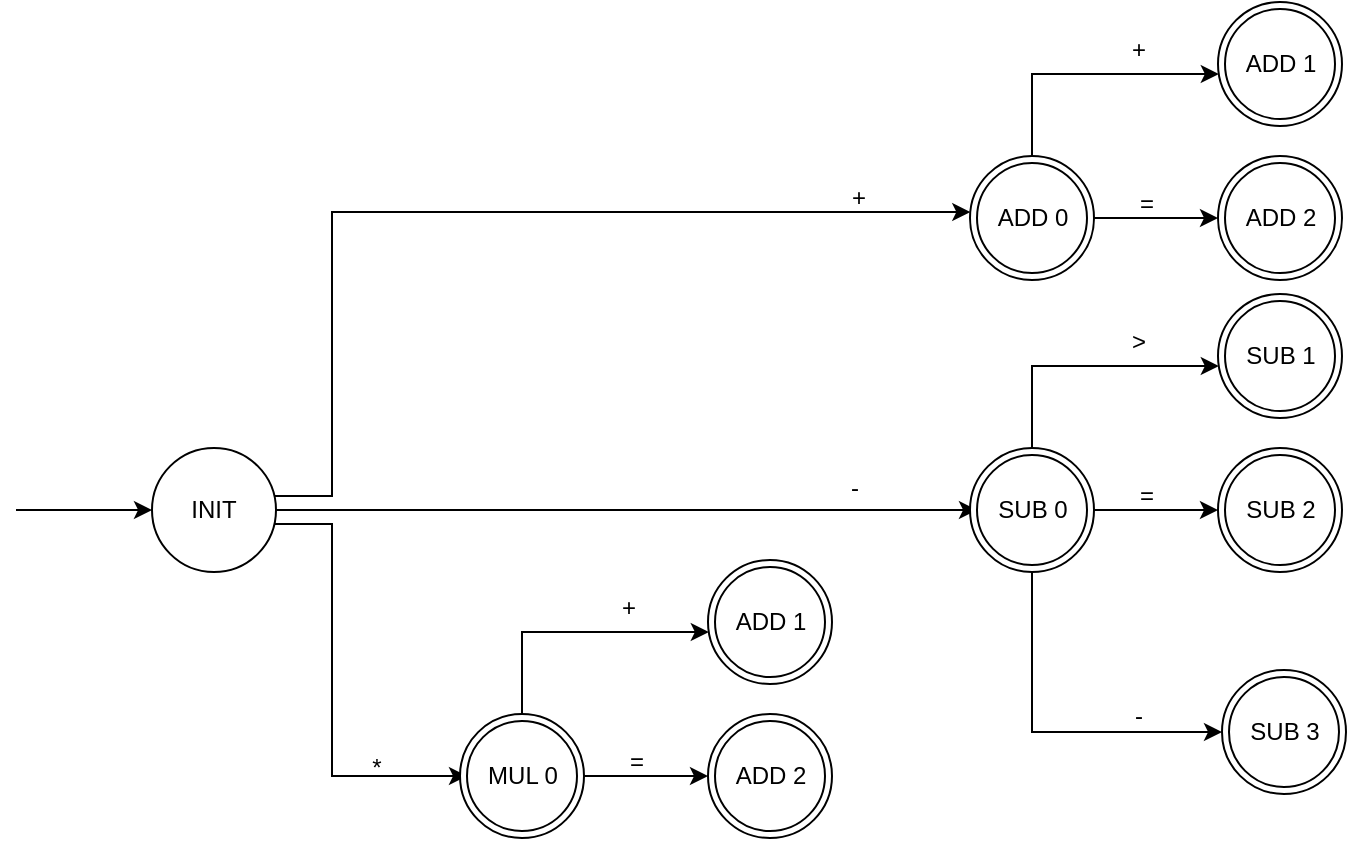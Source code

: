 <mxfile version="21.0.6" type="github">
  <diagram name="第 1 页" id="Km4EUPpW3Bt0Ke5mqbw6">
    <mxGraphModel dx="646" dy="341" grid="0" gridSize="10" guides="1" tooltips="1" connect="1" arrows="1" fold="1" page="1" pageScale="1" pageWidth="2339" pageHeight="3300" math="0" shadow="0">
      <root>
        <mxCell id="0" />
        <mxCell id="1" parent="0" />
        <mxCell id="mrWp1UJhDtjCSpIHL-74-4" style="edgeStyle=orthogonalEdgeStyle;rounded=0;orthogonalLoop=1;jettySize=auto;html=1;" edge="1" parent="1" source="mrWp1UJhDtjCSpIHL-74-1" target="mrWp1UJhDtjCSpIHL-74-3">
          <mxGeometry relative="1" as="geometry">
            <Array as="points">
              <mxPoint x="351" y="1177" />
              <mxPoint x="351" y="1035" />
            </Array>
          </mxGeometry>
        </mxCell>
        <mxCell id="mrWp1UJhDtjCSpIHL-74-27" style="edgeStyle=orthogonalEdgeStyle;rounded=0;orthogonalLoop=1;jettySize=auto;html=1;entryX=0;entryY=0.5;entryDx=0;entryDy=0;" edge="1" parent="1" source="mrWp1UJhDtjCSpIHL-74-1" target="mrWp1UJhDtjCSpIHL-74-24">
          <mxGeometry relative="1" as="geometry" />
        </mxCell>
        <mxCell id="mrWp1UJhDtjCSpIHL-74-45" style="edgeStyle=orthogonalEdgeStyle;rounded=0;orthogonalLoop=1;jettySize=auto;html=1;" edge="1" parent="1" source="mrWp1UJhDtjCSpIHL-74-1" target="mrWp1UJhDtjCSpIHL-74-42">
          <mxGeometry relative="1" as="geometry">
            <Array as="points">
              <mxPoint x="351" y="1191" />
              <mxPoint x="351" y="1317" />
            </Array>
          </mxGeometry>
        </mxCell>
        <mxCell id="mrWp1UJhDtjCSpIHL-74-1" value="INIT" style="ellipse;whiteSpace=wrap;html=1;aspect=fixed;" vertex="1" parent="1">
          <mxGeometry x="261" y="1153" width="62" height="62" as="geometry" />
        </mxCell>
        <mxCell id="mrWp1UJhDtjCSpIHL-74-2" value="" style="endArrow=classic;html=1;rounded=0;" edge="1" parent="1">
          <mxGeometry width="50" height="50" relative="1" as="geometry">
            <mxPoint x="193" y="1184" as="sourcePoint" />
            <mxPoint x="261" y="1184" as="targetPoint" />
          </mxGeometry>
        </mxCell>
        <mxCell id="mrWp1UJhDtjCSpIHL-74-8" style="edgeStyle=orthogonalEdgeStyle;rounded=0;orthogonalLoop=1;jettySize=auto;html=1;" edge="1" parent="1" source="mrWp1UJhDtjCSpIHL-74-3" target="mrWp1UJhDtjCSpIHL-74-7">
          <mxGeometry relative="1" as="geometry">
            <Array as="points">
              <mxPoint x="701" y="966" />
            </Array>
          </mxGeometry>
        </mxCell>
        <mxCell id="mrWp1UJhDtjCSpIHL-74-11" style="edgeStyle=orthogonalEdgeStyle;rounded=0;orthogonalLoop=1;jettySize=auto;html=1;" edge="1" parent="1" source="mrWp1UJhDtjCSpIHL-74-3" target="mrWp1UJhDtjCSpIHL-74-10">
          <mxGeometry relative="1" as="geometry" />
        </mxCell>
        <mxCell id="mrWp1UJhDtjCSpIHL-74-3" value="ADD 0" style="ellipse;whiteSpace=wrap;html=1;aspect=fixed;" vertex="1" parent="1">
          <mxGeometry x="670" y="1007" width="62" height="62" as="geometry" />
        </mxCell>
        <mxCell id="mrWp1UJhDtjCSpIHL-74-6" value="+" style="text;html=1;align=center;verticalAlign=middle;resizable=0;points=[];autosize=1;strokeColor=none;fillColor=none;" vertex="1" parent="1">
          <mxGeometry x="601" y="1015" width="25" height="26" as="geometry" />
        </mxCell>
        <mxCell id="mrWp1UJhDtjCSpIHL-74-7" value="ADD 1" style="ellipse;whiteSpace=wrap;html=1;aspect=fixed;" vertex="1" parent="1">
          <mxGeometry x="794" y="930" width="62" height="62" as="geometry" />
        </mxCell>
        <mxCell id="mrWp1UJhDtjCSpIHL-74-9" value="+" style="text;html=1;align=center;verticalAlign=middle;resizable=0;points=[];autosize=1;strokeColor=none;fillColor=none;" vertex="1" parent="1">
          <mxGeometry x="741" y="941" width="25" height="26" as="geometry" />
        </mxCell>
        <mxCell id="mrWp1UJhDtjCSpIHL-74-10" value="ADD 3" style="ellipse;whiteSpace=wrap;html=1;aspect=fixed;" vertex="1" parent="1">
          <mxGeometry x="794" y="1007" width="62" height="62" as="geometry" />
        </mxCell>
        <mxCell id="mrWp1UJhDtjCSpIHL-74-12" value="=" style="text;html=1;align=center;verticalAlign=middle;resizable=0;points=[];autosize=1;strokeColor=none;fillColor=none;" vertex="1" parent="1">
          <mxGeometry x="745" y="1018" width="25" height="26" as="geometry" />
        </mxCell>
        <mxCell id="mrWp1UJhDtjCSpIHL-74-13" value="ADD 0" style="ellipse;whiteSpace=wrap;html=1;aspect=fixed;" vertex="1" parent="1">
          <mxGeometry x="673.5" y="1010.5" width="55" height="55" as="geometry" />
        </mxCell>
        <mxCell id="mrWp1UJhDtjCSpIHL-74-14" value="ADD 1" style="ellipse;whiteSpace=wrap;html=1;aspect=fixed;" vertex="1" parent="1">
          <mxGeometry x="797.5" y="933.5" width="55" height="55" as="geometry" />
        </mxCell>
        <mxCell id="mrWp1UJhDtjCSpIHL-74-15" value="ADD 2" style="ellipse;whiteSpace=wrap;html=1;aspect=fixed;" vertex="1" parent="1">
          <mxGeometry x="797.5" y="1010.5" width="55" height="55" as="geometry" />
        </mxCell>
        <mxCell id="mrWp1UJhDtjCSpIHL-74-16" style="edgeStyle=orthogonalEdgeStyle;rounded=0;orthogonalLoop=1;jettySize=auto;html=1;" edge="1" parent="1" source="mrWp1UJhDtjCSpIHL-74-18" target="mrWp1UJhDtjCSpIHL-74-20">
          <mxGeometry relative="1" as="geometry">
            <Array as="points">
              <mxPoint x="701" y="1112" />
            </Array>
          </mxGeometry>
        </mxCell>
        <mxCell id="mrWp1UJhDtjCSpIHL-74-17" style="edgeStyle=orthogonalEdgeStyle;rounded=0;orthogonalLoop=1;jettySize=auto;html=1;" edge="1" parent="1" source="mrWp1UJhDtjCSpIHL-74-18" target="mrWp1UJhDtjCSpIHL-74-22">
          <mxGeometry relative="1" as="geometry" />
        </mxCell>
        <mxCell id="mrWp1UJhDtjCSpIHL-74-31" style="edgeStyle=orthogonalEdgeStyle;rounded=0;orthogonalLoop=1;jettySize=auto;html=1;" edge="1" parent="1" source="mrWp1UJhDtjCSpIHL-74-18" target="mrWp1UJhDtjCSpIHL-74-30">
          <mxGeometry relative="1" as="geometry">
            <Array as="points">
              <mxPoint x="701" y="1295" />
            </Array>
          </mxGeometry>
        </mxCell>
        <mxCell id="mrWp1UJhDtjCSpIHL-74-18" value="ADD 0" style="ellipse;whiteSpace=wrap;html=1;aspect=fixed;" vertex="1" parent="1">
          <mxGeometry x="670" y="1153" width="62" height="62" as="geometry" />
        </mxCell>
        <mxCell id="mrWp1UJhDtjCSpIHL-74-19" value="-" style="text;html=1;align=center;verticalAlign=middle;resizable=0;points=[];autosize=1;strokeColor=none;fillColor=none;" vertex="1" parent="1">
          <mxGeometry x="601" y="1160" width="22" height="26" as="geometry" />
        </mxCell>
        <mxCell id="mrWp1UJhDtjCSpIHL-74-20" value="ADD 1" style="ellipse;whiteSpace=wrap;html=1;aspect=fixed;" vertex="1" parent="1">
          <mxGeometry x="794" y="1076" width="62" height="62" as="geometry" />
        </mxCell>
        <mxCell id="mrWp1UJhDtjCSpIHL-74-21" value="&amp;gt;" style="text;html=1;align=center;verticalAlign=middle;resizable=0;points=[];autosize=1;strokeColor=none;fillColor=none;" vertex="1" parent="1">
          <mxGeometry x="741" y="1087" width="25" height="26" as="geometry" />
        </mxCell>
        <mxCell id="mrWp1UJhDtjCSpIHL-74-22" value="ADD 3" style="ellipse;whiteSpace=wrap;html=1;aspect=fixed;" vertex="1" parent="1">
          <mxGeometry x="794" y="1153" width="62" height="62" as="geometry" />
        </mxCell>
        <mxCell id="mrWp1UJhDtjCSpIHL-74-23" value="=" style="text;html=1;align=center;verticalAlign=middle;resizable=0;points=[];autosize=1;strokeColor=none;fillColor=none;" vertex="1" parent="1">
          <mxGeometry x="745" y="1164" width="25" height="26" as="geometry" />
        </mxCell>
        <mxCell id="mrWp1UJhDtjCSpIHL-74-24" value="SUB 0" style="ellipse;whiteSpace=wrap;html=1;aspect=fixed;" vertex="1" parent="1">
          <mxGeometry x="673.5" y="1156.5" width="55" height="55" as="geometry" />
        </mxCell>
        <mxCell id="mrWp1UJhDtjCSpIHL-74-25" value="SUB 1" style="ellipse;whiteSpace=wrap;html=1;aspect=fixed;" vertex="1" parent="1">
          <mxGeometry x="797.5" y="1079.5" width="55" height="55" as="geometry" />
        </mxCell>
        <mxCell id="mrWp1UJhDtjCSpIHL-74-26" value="SUB 2" style="ellipse;whiteSpace=wrap;html=1;aspect=fixed;" vertex="1" parent="1">
          <mxGeometry x="797.5" y="1156.5" width="55" height="55" as="geometry" />
        </mxCell>
        <mxCell id="mrWp1UJhDtjCSpIHL-74-30" value="ADD 0" style="ellipse;whiteSpace=wrap;html=1;aspect=fixed;" vertex="1" parent="1">
          <mxGeometry x="796" y="1264" width="62" height="62" as="geometry" />
        </mxCell>
        <mxCell id="mrWp1UJhDtjCSpIHL-74-32" value="SUB 3" style="ellipse;whiteSpace=wrap;html=1;aspect=fixed;" vertex="1" parent="1">
          <mxGeometry x="799.5" y="1267.5" width="55" height="55" as="geometry" />
        </mxCell>
        <mxCell id="mrWp1UJhDtjCSpIHL-74-33" value="-" style="text;html=1;align=center;verticalAlign=middle;resizable=0;points=[];autosize=1;strokeColor=none;fillColor=none;" vertex="1" parent="1">
          <mxGeometry x="742.5" y="1274" width="22" height="26" as="geometry" />
        </mxCell>
        <mxCell id="mrWp1UJhDtjCSpIHL-74-34" style="edgeStyle=orthogonalEdgeStyle;rounded=0;orthogonalLoop=1;jettySize=auto;html=1;" edge="1" parent="1" source="mrWp1UJhDtjCSpIHL-74-36" target="mrWp1UJhDtjCSpIHL-74-38">
          <mxGeometry relative="1" as="geometry">
            <Array as="points">
              <mxPoint x="446" y="1245" />
            </Array>
          </mxGeometry>
        </mxCell>
        <mxCell id="mrWp1UJhDtjCSpIHL-74-35" style="edgeStyle=orthogonalEdgeStyle;rounded=0;orthogonalLoop=1;jettySize=auto;html=1;" edge="1" parent="1" source="mrWp1UJhDtjCSpIHL-74-36" target="mrWp1UJhDtjCSpIHL-74-40">
          <mxGeometry relative="1" as="geometry" />
        </mxCell>
        <mxCell id="mrWp1UJhDtjCSpIHL-74-36" value="ADD 0" style="ellipse;whiteSpace=wrap;html=1;aspect=fixed;" vertex="1" parent="1">
          <mxGeometry x="415" y="1286" width="62" height="62" as="geometry" />
        </mxCell>
        <mxCell id="mrWp1UJhDtjCSpIHL-74-37" value="*" style="text;html=1;align=center;verticalAlign=middle;resizable=0;points=[];autosize=1;strokeColor=none;fillColor=none;" vertex="1" parent="1">
          <mxGeometry x="361" y="1300" width="23" height="26" as="geometry" />
        </mxCell>
        <mxCell id="mrWp1UJhDtjCSpIHL-74-38" value="ADD 1" style="ellipse;whiteSpace=wrap;html=1;aspect=fixed;" vertex="1" parent="1">
          <mxGeometry x="539" y="1209" width="62" height="62" as="geometry" />
        </mxCell>
        <mxCell id="mrWp1UJhDtjCSpIHL-74-39" value="+" style="text;html=1;align=center;verticalAlign=middle;resizable=0;points=[];autosize=1;strokeColor=none;fillColor=none;" vertex="1" parent="1">
          <mxGeometry x="486" y="1220" width="25" height="26" as="geometry" />
        </mxCell>
        <mxCell id="mrWp1UJhDtjCSpIHL-74-40" value="ADD 3" style="ellipse;whiteSpace=wrap;html=1;aspect=fixed;" vertex="1" parent="1">
          <mxGeometry x="539" y="1286" width="62" height="62" as="geometry" />
        </mxCell>
        <mxCell id="mrWp1UJhDtjCSpIHL-74-41" value="=" style="text;html=1;align=center;verticalAlign=middle;resizable=0;points=[];autosize=1;strokeColor=none;fillColor=none;" vertex="1" parent="1">
          <mxGeometry x="490" y="1297" width="25" height="26" as="geometry" />
        </mxCell>
        <mxCell id="mrWp1UJhDtjCSpIHL-74-42" value="MUL 0" style="ellipse;whiteSpace=wrap;html=1;aspect=fixed;" vertex="1" parent="1">
          <mxGeometry x="418.5" y="1289.5" width="55" height="55" as="geometry" />
        </mxCell>
        <mxCell id="mrWp1UJhDtjCSpIHL-74-43" value="ADD 1" style="ellipse;whiteSpace=wrap;html=1;aspect=fixed;" vertex="1" parent="1">
          <mxGeometry x="542.5" y="1212.5" width="55" height="55" as="geometry" />
        </mxCell>
        <mxCell id="mrWp1UJhDtjCSpIHL-74-44" value="ADD 2" style="ellipse;whiteSpace=wrap;html=1;aspect=fixed;" vertex="1" parent="1">
          <mxGeometry x="542.5" y="1289.5" width="55" height="55" as="geometry" />
        </mxCell>
      </root>
    </mxGraphModel>
  </diagram>
</mxfile>
